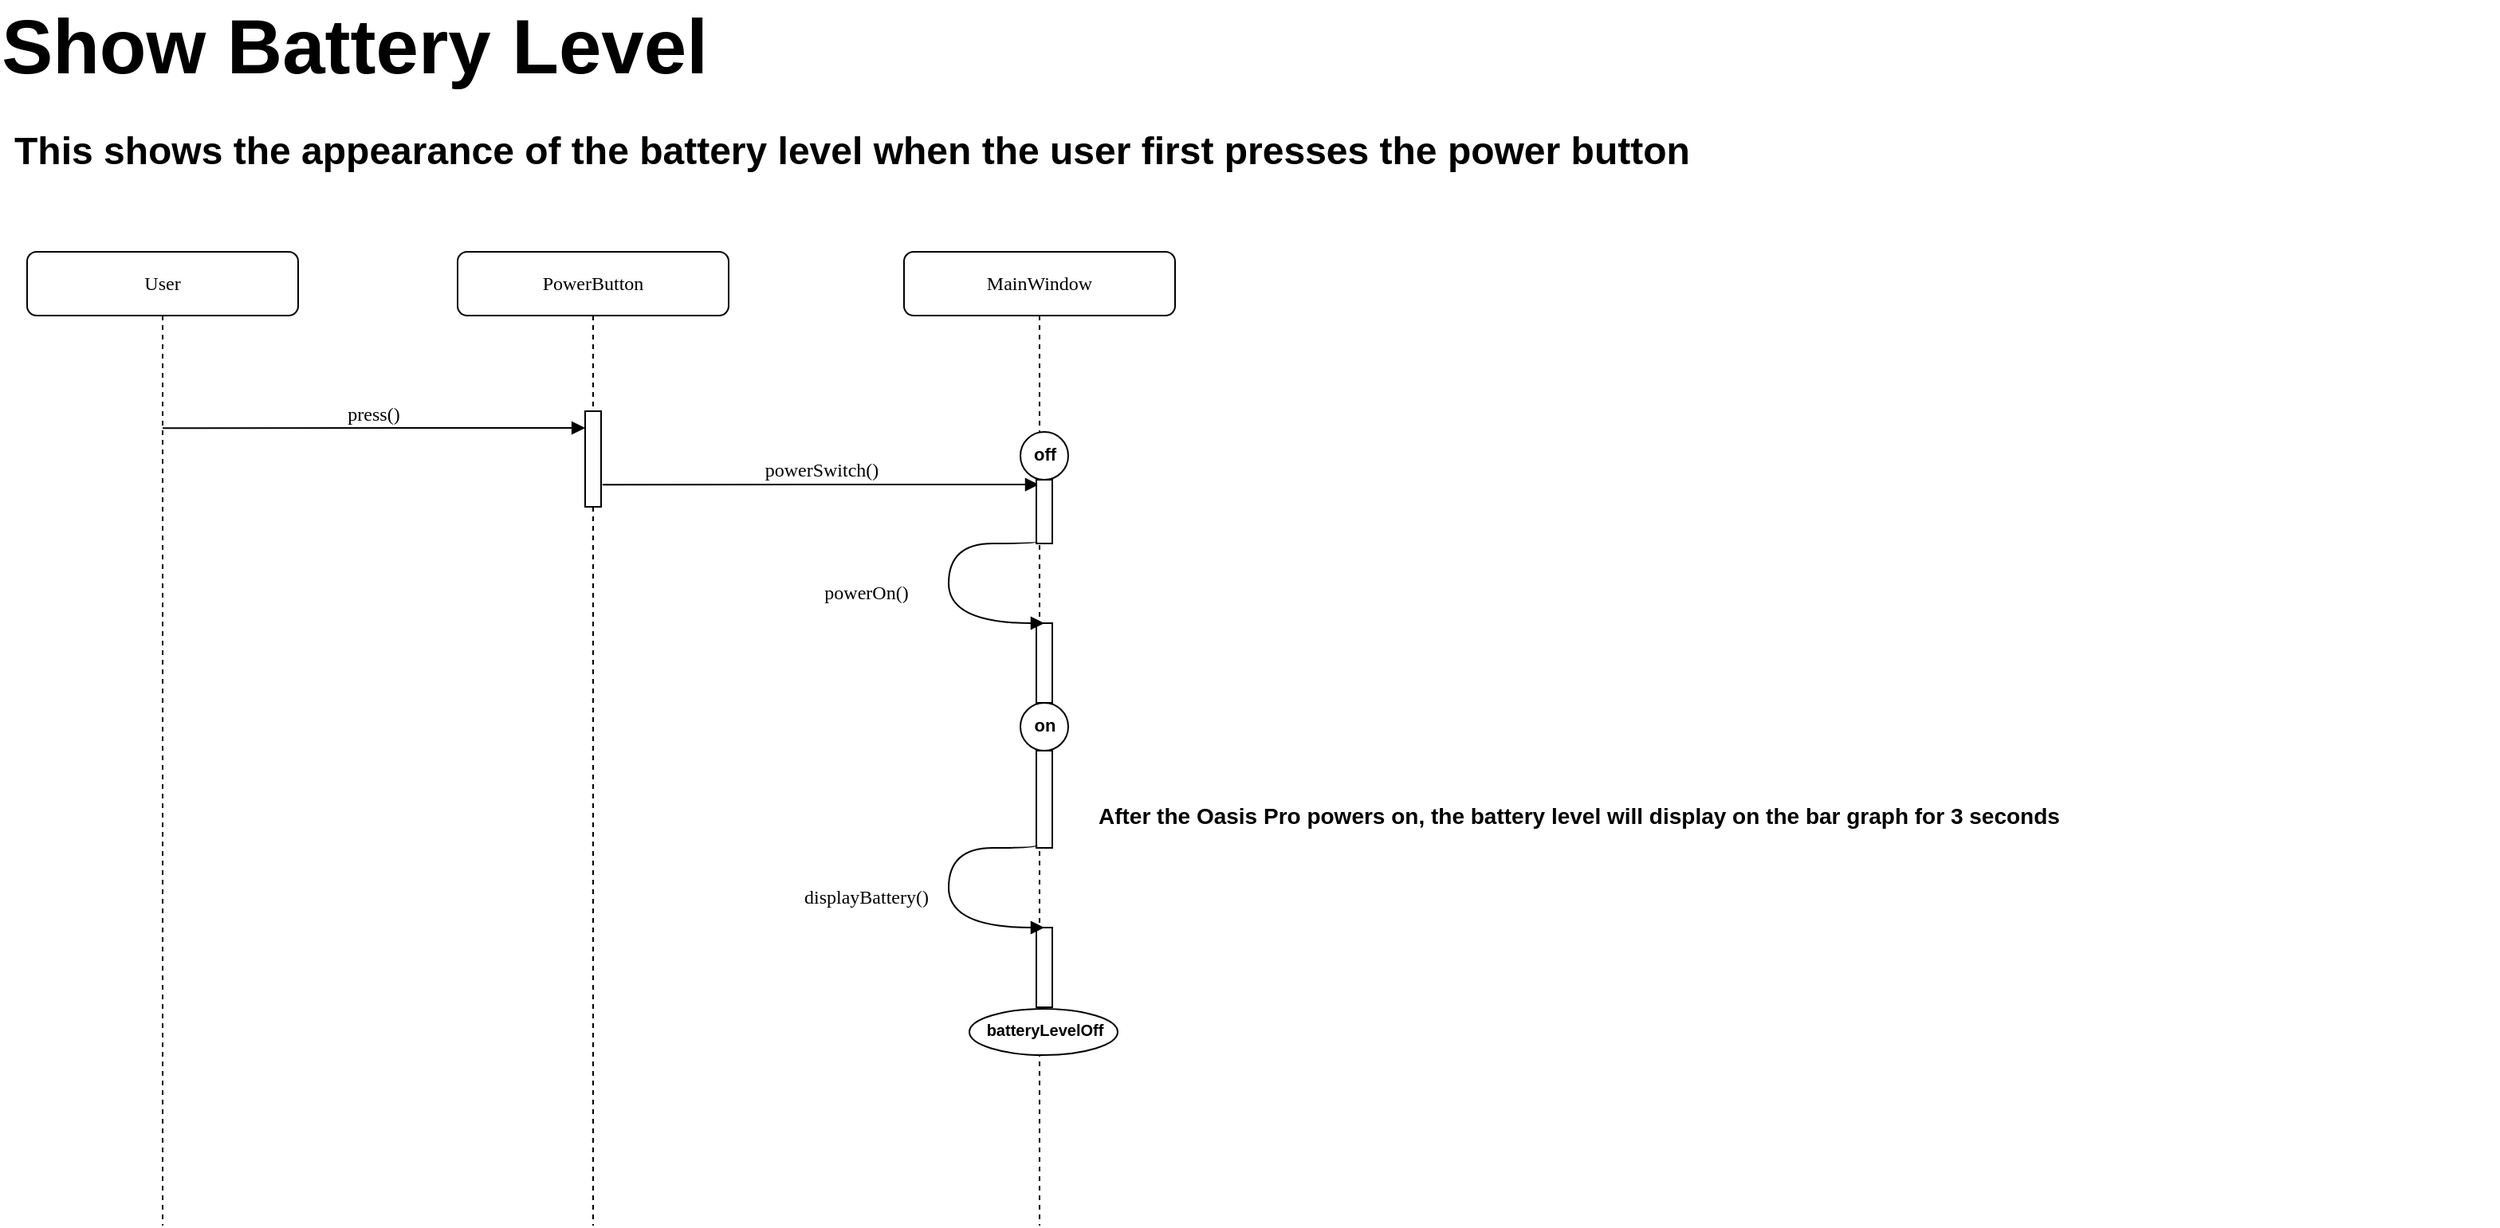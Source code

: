 <mxfile version="20.6.1" type="device"><diagram id="n25RkYvqXx8PlnrCStoU" name="Page-1"><mxGraphModel dx="2598" dy="2055" grid="1" gridSize="10" guides="1" tooltips="1" connect="1" arrows="1" fold="1" page="1" pageScale="1" pageWidth="850" pageHeight="1100" math="0" shadow="0"><root><mxCell id="0"/><mxCell id="1" parent="0"/><mxCell id="BTChtHD4_wsAtroRzyra-21" value="PowerButton" style="shape=umlLifeline;perimeter=lifelinePerimeter;whiteSpace=wrap;container=1;collapsible=0;recursiveResize=0;outlineConnect=0;rounded=1;shadow=0;comic=0;labelBackgroundColor=none;strokeWidth=1;fontFamily=Verdana;fontSize=12;align=center;html=1;" parent="1" vertex="1"><mxGeometry x="-80" y="79" width="170" height="611" as="geometry"/></mxCell><mxCell id="BTChtHD4_wsAtroRzyra-22" value="" style="html=1;points=[];perimeter=orthogonalPerimeter;rounded=0;shadow=0;comic=0;labelBackgroundColor=none;strokeWidth=1;fontFamily=Verdana;fontSize=12;align=center;" parent="BTChtHD4_wsAtroRzyra-21" vertex="1"><mxGeometry x="80" y="100" width="10" height="60" as="geometry"/></mxCell><mxCell id="BTChtHD4_wsAtroRzyra-23" value="powerSwitch()" style="html=1;verticalAlign=bottom;endArrow=block;labelBackgroundColor=none;fontFamily=Verdana;fontSize=12;edgeStyle=elbowEdgeStyle;elbow=vertical;exitX=1.089;exitY=0.887;exitDx=0;exitDy=0;exitPerimeter=0;" parent="1" edge="1"><mxGeometry relative="1" as="geometry"><mxPoint x="10.89" y="225.1" as="sourcePoint"/><mxPoint x="284.5" y="225" as="targetPoint"/></mxGeometry></mxCell><mxCell id="BTChtHD4_wsAtroRzyra-24" value="&lt;font style=&quot;font-size: 48px;&quot;&gt;Show Battery Level&lt;/font&gt;" style="text;strokeColor=none;fillColor=none;html=1;fontSize=24;fontStyle=1;verticalAlign=middle;align=center;" parent="1" vertex="1"><mxGeometry x="-300" y="-70" width="310" height="40" as="geometry"/></mxCell><mxCell id="BTChtHD4_wsAtroRzyra-25" value="User" style="shape=umlLifeline;perimeter=lifelinePerimeter;whiteSpace=wrap;container=1;collapsible=0;recursiveResize=0;outlineConnect=0;rounded=1;shadow=0;comic=0;labelBackgroundColor=none;strokeWidth=1;fontFamily=Verdana;fontSize=12;align=center;html=1;" parent="1" vertex="1"><mxGeometry x="-350" y="79" width="170" height="611" as="geometry"/></mxCell><mxCell id="BTChtHD4_wsAtroRzyra-26" value="MainWindow" style="shape=umlLifeline;perimeter=lifelinePerimeter;whiteSpace=wrap;container=1;collapsible=0;recursiveResize=0;outlineConnect=0;rounded=1;shadow=0;comic=0;labelBackgroundColor=none;strokeWidth=1;fontFamily=Verdana;fontSize=12;align=center;html=1;" parent="1" vertex="1"><mxGeometry x="200" y="79" width="170" height="611" as="geometry"/></mxCell><mxCell id="BTChtHD4_wsAtroRzyra-44" value="" style="html=1;points=[];perimeter=orthogonalPerimeter;rounded=0;shadow=0;comic=0;labelBackgroundColor=none;strokeWidth=1;fontFamily=Verdana;fontSize=12;align=center;" parent="BTChtHD4_wsAtroRzyra-26" vertex="1"><mxGeometry x="83" y="143" width="10" height="40" as="geometry"/></mxCell><mxCell id="BTChtHD4_wsAtroRzyra-45" value="" style="ellipse;whiteSpace=wrap;html=1;aspect=fixed;" parent="BTChtHD4_wsAtroRzyra-26" vertex="1"><mxGeometry x="73" y="113" width="30" height="30" as="geometry"/></mxCell><mxCell id="BTChtHD4_wsAtroRzyra-46" value="&lt;font style=&quot;font-size: 11px;&quot;&gt;off&lt;/font&gt;" style="text;strokeColor=none;fillColor=none;html=1;fontSize=24;fontStyle=1;verticalAlign=middle;align=center;" parent="BTChtHD4_wsAtroRzyra-26" vertex="1"><mxGeometry x="38" y="103" width="100" height="40" as="geometry"/></mxCell><mxCell id="BTChtHD4_wsAtroRzyra-47" value="" style="html=1;points=[];perimeter=orthogonalPerimeter;rounded=0;shadow=0;comic=0;labelBackgroundColor=none;strokeWidth=1;fontFamily=Verdana;fontSize=12;align=center;" parent="BTChtHD4_wsAtroRzyra-26" vertex="1"><mxGeometry x="83" y="233" width="10" height="50" as="geometry"/></mxCell><mxCell id="BTChtHD4_wsAtroRzyra-48" value="powerOn()" style="html=1;verticalAlign=bottom;endArrow=block;labelBackgroundColor=none;fontFamily=Verdana;fontSize=12;elbow=vertical;edgeStyle=orthogonalEdgeStyle;curved=1;exitX=0.041;exitY=0.973;exitDx=0;exitDy=0;exitPerimeter=0;" parent="BTChtHD4_wsAtroRzyra-26" source="BTChtHD4_wsAtroRzyra-44" edge="1"><mxGeometry x="0.159" y="-52" relative="1" as="geometry"><mxPoint x="-450.004" y="73.05" as="sourcePoint"/><mxPoint x="88" y="233" as="targetPoint"/><Array as="points"><mxPoint x="83" y="183"/><mxPoint x="28" y="183"/><mxPoint x="28" y="233"/></Array><mxPoint as="offset"/></mxGeometry></mxCell><mxCell id="BTChtHD4_wsAtroRzyra-49" value="" style="ellipse;whiteSpace=wrap;html=1;aspect=fixed;" parent="BTChtHD4_wsAtroRzyra-26" vertex="1"><mxGeometry x="73" y="283" width="30" height="30" as="geometry"/></mxCell><mxCell id="BTChtHD4_wsAtroRzyra-50" value="&lt;font style=&quot;font-size: 11px;&quot;&gt;on&lt;/font&gt;" style="text;strokeColor=none;fillColor=none;html=1;fontSize=24;fontStyle=1;verticalAlign=middle;align=center;" parent="BTChtHD4_wsAtroRzyra-26" vertex="1"><mxGeometry x="38" y="273" width="100" height="40" as="geometry"/></mxCell><mxCell id="Xuqi8CsKqTxDljMxrSxD-1" value="" style="html=1;points=[];perimeter=orthogonalPerimeter;rounded=0;shadow=0;comic=0;labelBackgroundColor=none;strokeWidth=1;fontFamily=Verdana;fontSize=12;align=center;" parent="BTChtHD4_wsAtroRzyra-26" vertex="1"><mxGeometry x="83" y="313" width="10" height="61" as="geometry"/></mxCell><mxCell id="Xuqi8CsKqTxDljMxrSxD-4" value="" style="html=1;points=[];perimeter=orthogonalPerimeter;rounded=0;shadow=0;comic=0;labelBackgroundColor=none;strokeWidth=1;fontFamily=Verdana;fontSize=12;align=center;" parent="BTChtHD4_wsAtroRzyra-26" vertex="1"><mxGeometry x="83" y="424" width="10" height="50" as="geometry"/></mxCell><mxCell id="Xuqi8CsKqTxDljMxrSxD-5" value="displayBattery()" style="html=1;verticalAlign=bottom;endArrow=block;labelBackgroundColor=none;fontFamily=Verdana;fontSize=12;elbow=vertical;edgeStyle=orthogonalEdgeStyle;curved=1;exitX=0.041;exitY=0.973;exitDx=0;exitDy=0;exitPerimeter=0;" parent="BTChtHD4_wsAtroRzyra-26" source="Xuqi8CsKqTxDljMxrSxD-1" edge="1"><mxGeometry x="0.159" y="-52" relative="1" as="geometry"><mxPoint x="-650.004" y="185.05" as="sourcePoint"/><mxPoint x="88" y="424" as="targetPoint"/><Array as="points"><mxPoint x="83" y="374"/><mxPoint x="28" y="374"/><mxPoint x="28" y="424"/></Array><mxPoint as="offset"/></mxGeometry></mxCell><mxCell id="Xuqi8CsKqTxDljMxrSxD-9" value="" style="ellipse;whiteSpace=wrap;html=1;fontSize=10;" parent="BTChtHD4_wsAtroRzyra-26" vertex="1"><mxGeometry x="41" y="475" width="93" height="29" as="geometry"/></mxCell><mxCell id="Xuqi8CsKqTxDljMxrSxD-7" value="&lt;font style=&quot;font-size: 10px;&quot;&gt;batteryLevelOff&lt;/font&gt;" style="text;strokeColor=none;fillColor=none;html=1;fontSize=24;fontStyle=1;verticalAlign=middle;align=center;" parent="BTChtHD4_wsAtroRzyra-26" vertex="1"><mxGeometry x="78.5" y="464" width="18" height="40" as="geometry"/></mxCell><mxCell id="BTChtHD4_wsAtroRzyra-29" value="press()" style="html=1;verticalAlign=bottom;endArrow=block;entryX=0.471;entryY=0.193;labelBackgroundColor=none;fontFamily=Verdana;fontSize=12;edgeStyle=elbowEdgeStyle;elbow=vertical;entryDx=0;entryDy=0;entryPerimeter=0;" parent="1" edge="1"><mxGeometry relative="1" as="geometry"><mxPoint x="-264.965" y="189.581" as="sourcePoint"/><mxPoint x="0.07" y="189.54" as="targetPoint"/></mxGeometry></mxCell><mxCell id="BTChtHD4_wsAtroRzyra-42" value="&lt;div align=&quot;left&quot;&gt;&lt;div align=&quot;left&quot;&gt;This shows the appearance of the battery level when the user first presses the power button&lt;br&gt;&lt;/div&gt;&lt;/div&gt;&lt;div align=&quot;left&quot;&gt;&lt;br&gt;&lt;/div&gt;" style="text;strokeColor=none;fillColor=none;html=1;fontSize=24;fontStyle=1;verticalAlign=middle;align=left;" parent="1" vertex="1"><mxGeometry x="-360" width="1560" height="60" as="geometry"/></mxCell><mxCell id="Xuqi8CsKqTxDljMxrSxD-10" value="&lt;font style=&quot;font-size: 14px;&quot;&gt;After the Oasis Pro powers on, the battery level will display on the bar graph for 3 seconds&lt;/font&gt;" style="text;strokeColor=none;fillColor=none;html=1;fontSize=24;fontStyle=1;verticalAlign=middle;align=left;" parent="1" vertex="1"><mxGeometry x="320" y="400" width="650" height="60" as="geometry"/></mxCell></root></mxGraphModel></diagram></mxfile>